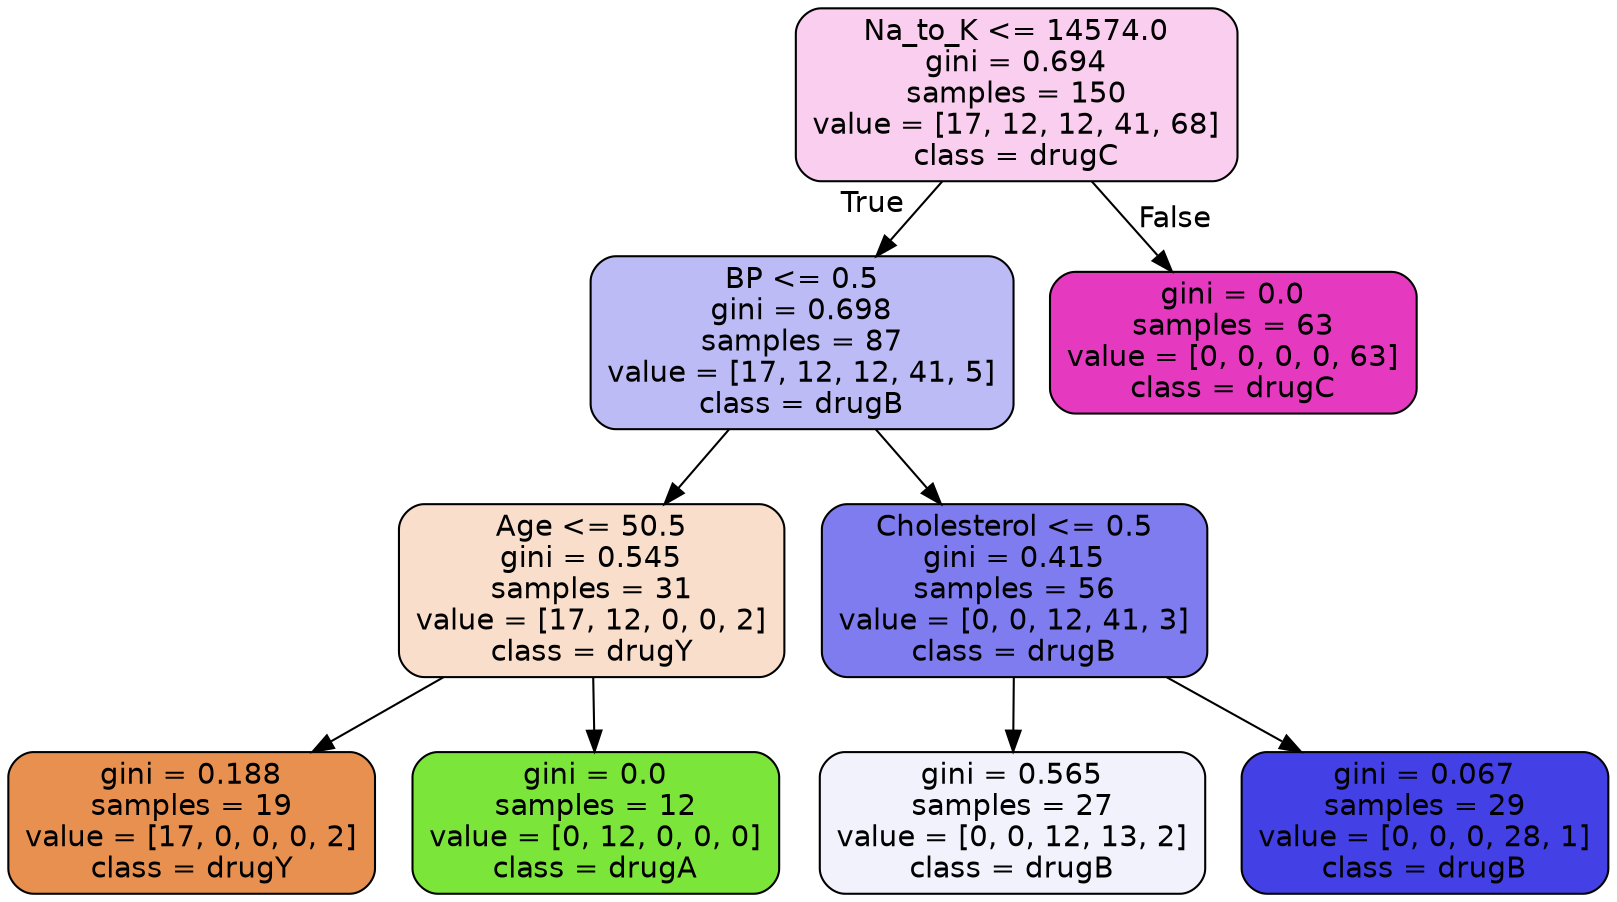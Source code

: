 digraph Tree {
node [shape=box, style="filled, rounded", color="black", fontname="helvetica"] ;
edge [fontname="helvetica"] ;
0 [label="Na_to_K <= 14574.0\ngini = 0.694\nsamples = 150\nvalue = [17, 12, 12, 41, 68]\nclass = drugC", fillcolor="#f9ceef"] ;
1 [label="BP <= 0.5\ngini = 0.698\nsamples = 87\nvalue = [17, 12, 12, 41, 5]\nclass = drugB", fillcolor="#bcbbf6"] ;
0 -> 1 [labeldistance=2.5, labelangle=45, headlabel="True"] ;
2 [label="Age <= 50.5\ngini = 0.545\nsamples = 31\nvalue = [17, 12, 0, 0, 2]\nclass = drugY", fillcolor="#f8decb"] ;
1 -> 2 ;
3 [label="gini = 0.188\nsamples = 19\nvalue = [17, 0, 0, 0, 2]\nclass = drugY", fillcolor="#e89050"] ;
2 -> 3 ;
4 [label="gini = 0.0\nsamples = 12\nvalue = [0, 12, 0, 0, 0]\nclass = drugA", fillcolor="#7be539"] ;
2 -> 4 ;
5 [label="Cholesterol <= 0.5\ngini = 0.415\nsamples = 56\nvalue = [0, 0, 12, 41, 3]\nclass = drugB", fillcolor="#7e7cee"] ;
1 -> 5 ;
6 [label="gini = 0.565\nsamples = 27\nvalue = [0, 0, 12, 13, 2]\nclass = drugB", fillcolor="#f2f2fd"] ;
5 -> 6 ;
7 [label="gini = 0.067\nsamples = 29\nvalue = [0, 0, 0, 28, 1]\nclass = drugB", fillcolor="#4340e6"] ;
5 -> 7 ;
8 [label="gini = 0.0\nsamples = 63\nvalue = [0, 0, 0, 0, 63]\nclass = drugC", fillcolor="#e539c0"] ;
0 -> 8 [labeldistance=2.5, labelangle=-45, headlabel="False"] ;
}